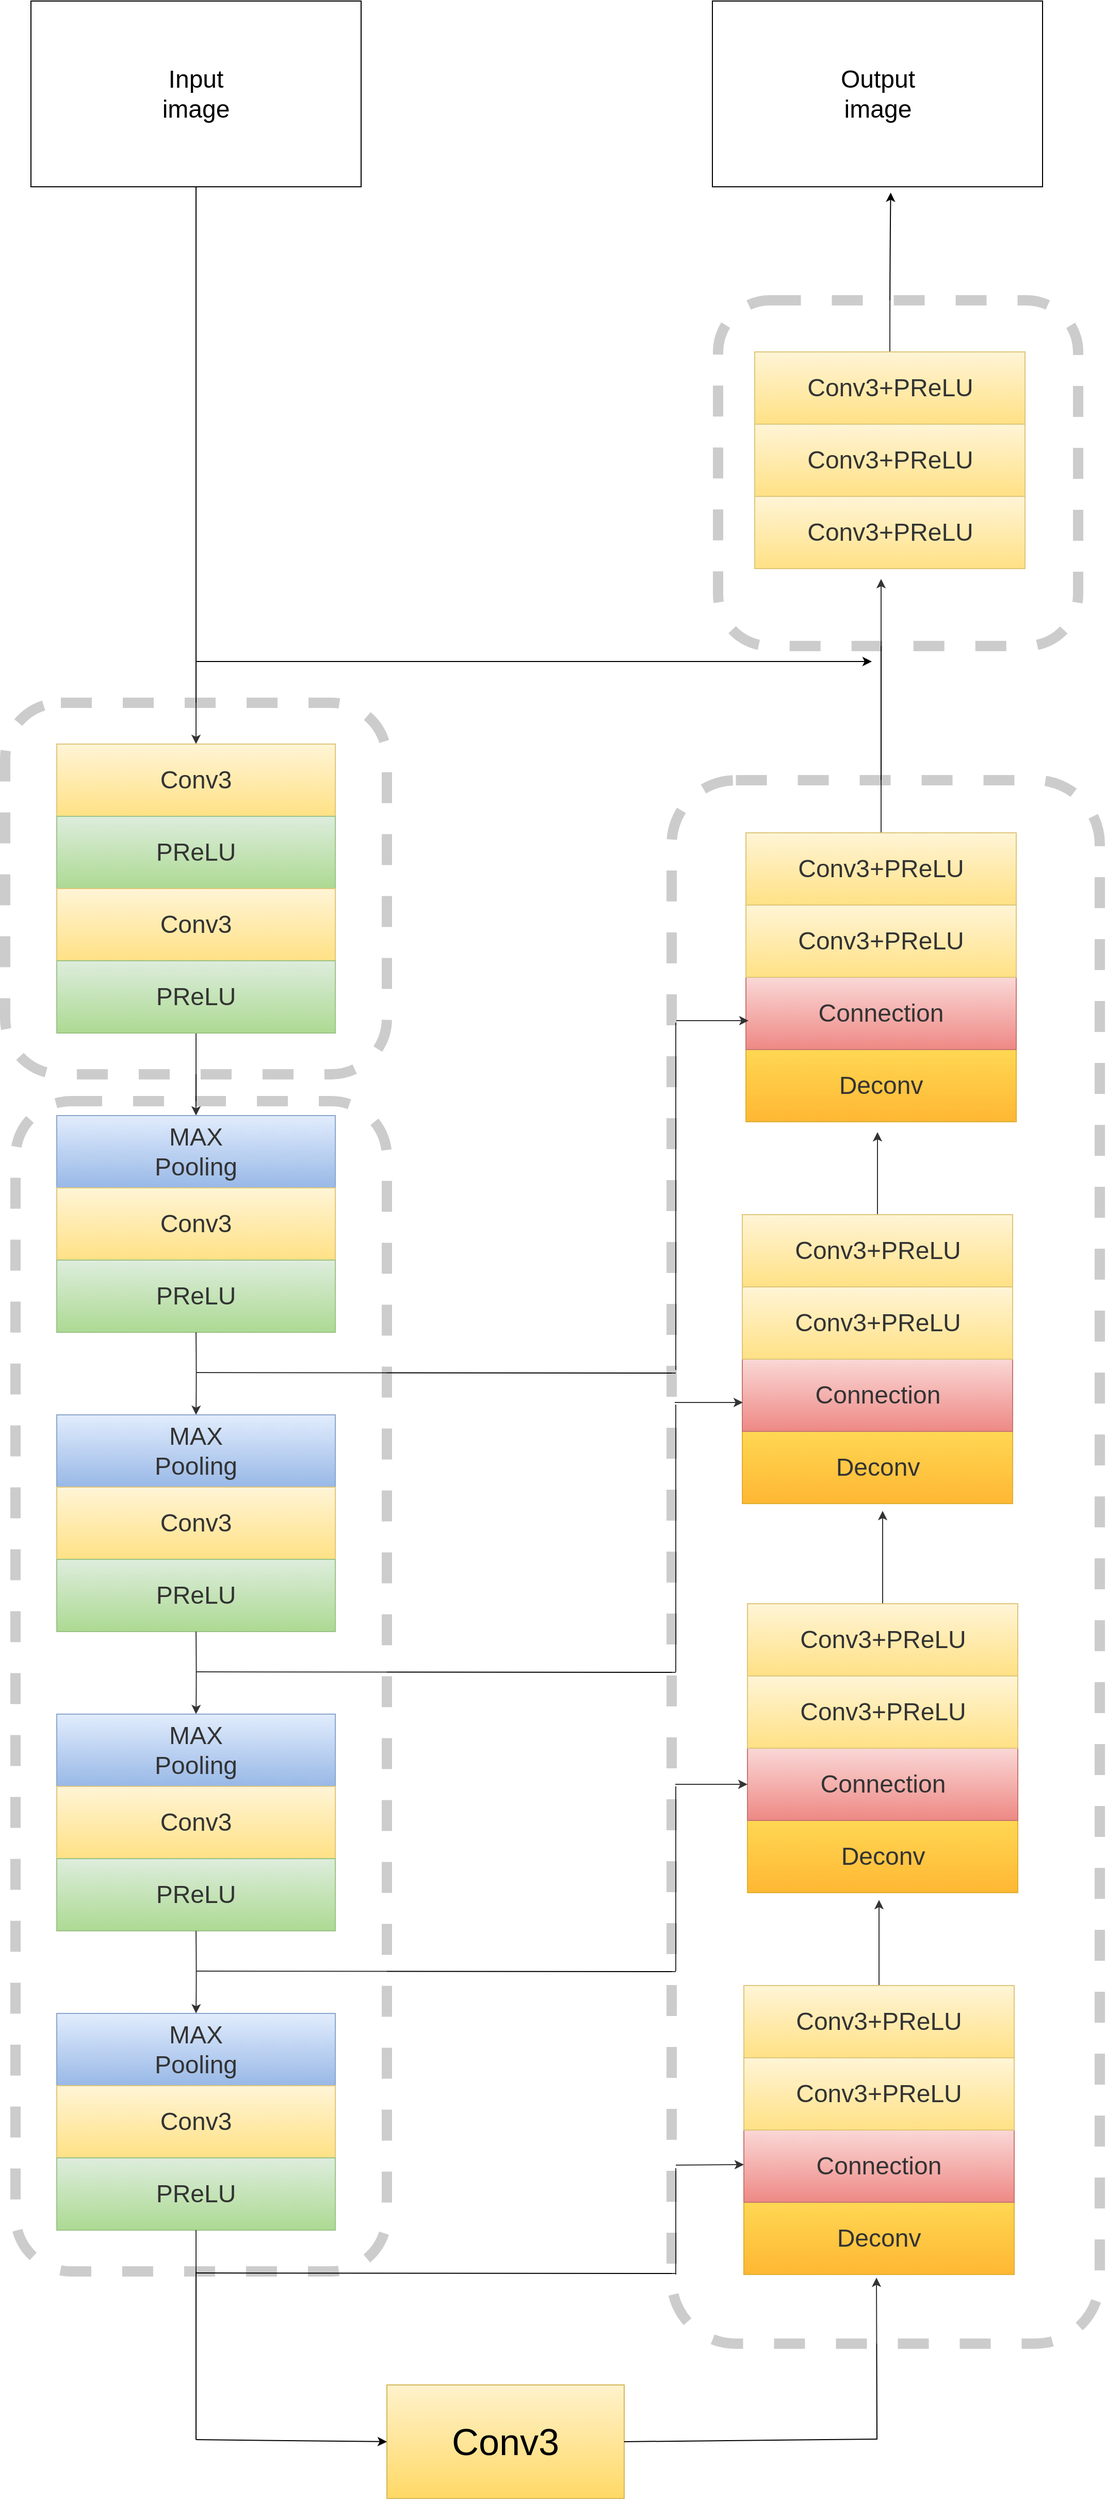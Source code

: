 <mxfile version="12.3.3" type="github" pages="1">
  <diagram id="7XM90E7gvL7kG59l3awE" name="Page-1">
    <mxGraphModel dx="6017" dy="2900" grid="1" gridSize="10" guides="1" tooltips="1" connect="1" arrows="1" fold="1" page="1" pageScale="1" pageWidth="827" pageHeight="1169" math="0" shadow="0">
      <root>
        <mxCell id="0"/>
        <mxCell id="1" parent="0"/>
        <mxCell id="hNplgGaHxWNk5ys2LDTW-217" value="" style="edgeStyle=orthogonalEdgeStyle;curved=1;rounded=0;orthogonalLoop=1;jettySize=auto;html=1;" edge="1" parent="1" source="CS9CvjdTIMPLSDDu2vC3-2">
          <mxGeometry relative="1" as="geometry">
            <mxPoint x="-105" y="800" as="targetPoint"/>
          </mxGeometry>
        </mxCell>
        <mxCell id="CS9CvjdTIMPLSDDu2vC3-2" value="&lt;font style=&quot;font-size: 24px&quot;&gt;Input&lt;br&gt;image&lt;/font&gt;" style="rounded=0;whiteSpace=wrap;html=1;" parent="1" vertex="1">
          <mxGeometry x="-265" y="80" width="320" height="180" as="geometry"/>
        </mxCell>
        <mxCell id="hNplgGaHxWNk5ys2LDTW-221" value="&lt;font style=&quot;font-size: 24px&quot;&gt;Conv3&lt;/font&gt;" style="rounded=0;whiteSpace=wrap;html=1;gradientColor=#ffd966;fillColor=#fff2cc;strokeColor=#d6b656;" vertex="1" parent="1">
          <mxGeometry x="-240" y="800" width="270" height="70" as="geometry"/>
        </mxCell>
        <mxCell id="hNplgGaHxWNk5ys2LDTW-222" value="&lt;font style=&quot;font-size: 24px&quot;&gt;PReLU&lt;/font&gt;" style="rounded=0;whiteSpace=wrap;html=1;gradientColor=#97d077;fillColor=#d5e8d4;strokeColor=#82b366;" vertex="1" parent="1">
          <mxGeometry x="-240" y="870" width="270" height="70" as="geometry"/>
        </mxCell>
        <mxCell id="hNplgGaHxWNk5ys2LDTW-223" value="&lt;font style=&quot;font-size: 24px&quot;&gt;Conv3&lt;/font&gt;" style="rounded=0;whiteSpace=wrap;html=1;gradientColor=#ffd966;fillColor=#fff2cc;strokeColor=#d6b656;" vertex="1" parent="1">
          <mxGeometry x="-240" y="940" width="270" height="70" as="geometry"/>
        </mxCell>
        <mxCell id="hNplgGaHxWNk5ys2LDTW-226" value="" style="edgeStyle=orthogonalEdgeStyle;curved=1;rounded=0;orthogonalLoop=1;jettySize=auto;html=1;" edge="1" parent="1" source="hNplgGaHxWNk5ys2LDTW-224" target="hNplgGaHxWNk5ys2LDTW-225">
          <mxGeometry relative="1" as="geometry"/>
        </mxCell>
        <mxCell id="hNplgGaHxWNk5ys2LDTW-224" value="&lt;font style=&quot;font-size: 24px&quot;&gt;PReLU&lt;/font&gt;" style="rounded=0;whiteSpace=wrap;html=1;gradientColor=#97d077;fillColor=#d5e8d4;strokeColor=#82b366;" vertex="1" parent="1">
          <mxGeometry x="-240" y="1010" width="270" height="70" as="geometry"/>
        </mxCell>
        <mxCell id="hNplgGaHxWNk5ys2LDTW-225" value="&lt;font style=&quot;font-size: 24px&quot;&gt;MAX&lt;br&gt;Pooling&lt;br&gt;&lt;/font&gt;" style="rounded=0;whiteSpace=wrap;html=1;gradientColor=#7ea6e0;fillColor=#dae8fc;strokeColor=#6c8ebf;" vertex="1" parent="1">
          <mxGeometry x="-240" y="1160" width="270" height="70" as="geometry"/>
        </mxCell>
        <mxCell id="hNplgGaHxWNk5ys2LDTW-227" value="&lt;font style=&quot;font-size: 24px&quot;&gt;Conv3&lt;/font&gt;" style="rounded=0;whiteSpace=wrap;html=1;gradientColor=#ffd966;fillColor=#fff2cc;strokeColor=#d6b656;" vertex="1" parent="1">
          <mxGeometry x="-240" y="1230" width="270" height="70" as="geometry"/>
        </mxCell>
        <mxCell id="hNplgGaHxWNk5ys2LDTW-228" value="&lt;font style=&quot;font-size: 24px&quot;&gt;PReLU&lt;/font&gt;" style="rounded=0;whiteSpace=wrap;html=1;gradientColor=#97d077;fillColor=#d5e8d4;strokeColor=#82b366;" vertex="1" parent="1">
          <mxGeometry x="-240" y="1300" width="270" height="70" as="geometry"/>
        </mxCell>
        <mxCell id="hNplgGaHxWNk5ys2LDTW-229" value="" style="edgeStyle=orthogonalEdgeStyle;curved=1;rounded=0;orthogonalLoop=1;jettySize=auto;html=1;" edge="1" target="hNplgGaHxWNk5ys2LDTW-230" parent="1">
          <mxGeometry relative="1" as="geometry">
            <mxPoint x="-105" y="1370" as="sourcePoint"/>
          </mxGeometry>
        </mxCell>
        <mxCell id="hNplgGaHxWNk5ys2LDTW-230" value="&lt;font style=&quot;font-size: 24px&quot;&gt;MAX&lt;br&gt;Pooling&lt;br&gt;&lt;/font&gt;" style="rounded=0;whiteSpace=wrap;html=1;gradientColor=#7ea6e0;fillColor=#dae8fc;strokeColor=#6c8ebf;" vertex="1" parent="1">
          <mxGeometry x="-240" y="1450" width="270" height="70" as="geometry"/>
        </mxCell>
        <mxCell id="hNplgGaHxWNk5ys2LDTW-231" value="&lt;font style=&quot;font-size: 24px&quot;&gt;Conv3&lt;/font&gt;" style="rounded=0;whiteSpace=wrap;html=1;gradientColor=#ffd966;fillColor=#fff2cc;strokeColor=#d6b656;" vertex="1" parent="1">
          <mxGeometry x="-240" y="1520" width="270" height="70" as="geometry"/>
        </mxCell>
        <mxCell id="hNplgGaHxWNk5ys2LDTW-232" value="&lt;font style=&quot;font-size: 24px&quot;&gt;PReLU&lt;/font&gt;" style="rounded=0;whiteSpace=wrap;html=1;gradientColor=#97d077;fillColor=#d5e8d4;strokeColor=#82b366;" vertex="1" parent="1">
          <mxGeometry x="-240" y="1590" width="270" height="70" as="geometry"/>
        </mxCell>
        <mxCell id="hNplgGaHxWNk5ys2LDTW-233" value="" style="edgeStyle=orthogonalEdgeStyle;curved=1;rounded=0;orthogonalLoop=1;jettySize=auto;html=1;" edge="1" target="hNplgGaHxWNk5ys2LDTW-234" parent="1">
          <mxGeometry relative="1" as="geometry">
            <mxPoint x="-105" y="1660" as="sourcePoint"/>
          </mxGeometry>
        </mxCell>
        <mxCell id="hNplgGaHxWNk5ys2LDTW-234" value="&lt;font style=&quot;font-size: 24px&quot;&gt;MAX&lt;br&gt;Pooling&lt;br&gt;&lt;/font&gt;" style="rounded=0;whiteSpace=wrap;html=1;gradientColor=#7ea6e0;fillColor=#dae8fc;strokeColor=#6c8ebf;" vertex="1" parent="1">
          <mxGeometry x="-240" y="1740" width="270" height="70" as="geometry"/>
        </mxCell>
        <mxCell id="hNplgGaHxWNk5ys2LDTW-235" value="&lt;font style=&quot;font-size: 24px&quot;&gt;Conv3&lt;/font&gt;" style="rounded=0;whiteSpace=wrap;html=1;gradientColor=#ffd966;fillColor=#fff2cc;strokeColor=#d6b656;" vertex="1" parent="1">
          <mxGeometry x="-240" y="1810" width="270" height="70" as="geometry"/>
        </mxCell>
        <mxCell id="hNplgGaHxWNk5ys2LDTW-236" value="&lt;font style=&quot;font-size: 24px&quot;&gt;PReLU&lt;/font&gt;" style="rounded=0;whiteSpace=wrap;html=1;gradientColor=#97d077;fillColor=#d5e8d4;strokeColor=#82b366;" vertex="1" parent="1">
          <mxGeometry x="-240" y="1880" width="270" height="70" as="geometry"/>
        </mxCell>
        <mxCell id="hNplgGaHxWNk5ys2LDTW-237" value="" style="edgeStyle=orthogonalEdgeStyle;curved=1;rounded=0;orthogonalLoop=1;jettySize=auto;html=1;" edge="1" target="hNplgGaHxWNk5ys2LDTW-238" parent="1">
          <mxGeometry relative="1" as="geometry">
            <mxPoint x="-105" y="1950" as="sourcePoint"/>
          </mxGeometry>
        </mxCell>
        <mxCell id="hNplgGaHxWNk5ys2LDTW-238" value="&lt;font style=&quot;font-size: 24px&quot;&gt;MAX&lt;br&gt;Pooling&lt;br&gt;&lt;/font&gt;" style="rounded=0;whiteSpace=wrap;html=1;gradientColor=#7ea6e0;fillColor=#dae8fc;strokeColor=#6c8ebf;" vertex="1" parent="1">
          <mxGeometry x="-240" y="2030" width="270" height="70" as="geometry"/>
        </mxCell>
        <mxCell id="hNplgGaHxWNk5ys2LDTW-239" value="&lt;font style=&quot;font-size: 24px&quot;&gt;Conv3&lt;/font&gt;" style="rounded=0;whiteSpace=wrap;html=1;gradientColor=#ffd966;fillColor=#fff2cc;strokeColor=#d6b656;" vertex="1" parent="1">
          <mxGeometry x="-240" y="2100" width="270" height="70" as="geometry"/>
        </mxCell>
        <mxCell id="hNplgGaHxWNk5ys2LDTW-240" value="&lt;font style=&quot;font-size: 24px&quot;&gt;PReLU&lt;/font&gt;" style="rounded=0;whiteSpace=wrap;html=1;gradientColor=#97d077;fillColor=#d5e8d4;strokeColor=#82b366;" vertex="1" parent="1">
          <mxGeometry x="-240" y="2170" width="270" height="70" as="geometry"/>
        </mxCell>
        <mxCell id="hNplgGaHxWNk5ys2LDTW-243" value="&lt;font style=&quot;font-size: 24px&quot;&gt;Deconv&lt;/font&gt;" style="rounded=0;whiteSpace=wrap;html=1;gradientColor=#ffa500;fillColor=#ffcd28;strokeColor=#d79b00;" vertex="1" parent="1">
          <mxGeometry x="426" y="2213" width="262" height="70" as="geometry"/>
        </mxCell>
        <mxCell id="hNplgGaHxWNk5ys2LDTW-245" value="&lt;font style=&quot;font-size: 24px&quot;&gt;Connection&lt;/font&gt;" style="rounded=0;whiteSpace=wrap;html=1;gradientColor=#ea6b66;fillColor=#f8cecc;strokeColor=#b85450;" vertex="1" parent="1">
          <mxGeometry x="426" y="2143" width="262" height="70" as="geometry"/>
        </mxCell>
        <mxCell id="hNplgGaHxWNk5ys2LDTW-598" style="edgeStyle=orthogonalEdgeStyle;curved=1;rounded=0;orthogonalLoop=1;jettySize=auto;html=1;" edge="1" parent="1" source="hNplgGaHxWNk5ys2LDTW-248">
          <mxGeometry relative="1" as="geometry">
            <mxPoint x="557" y="1920" as="targetPoint"/>
          </mxGeometry>
        </mxCell>
        <mxCell id="hNplgGaHxWNk5ys2LDTW-248" value="&lt;font style=&quot;font-size: 24px&quot;&gt;Conv3+PReLU&lt;/font&gt;" style="rounded=0;whiteSpace=wrap;html=1;gradientColor=#ffd966;fillColor=#fff2cc;strokeColor=#d6b656;" vertex="1" parent="1">
          <mxGeometry x="426" y="2003" width="262" height="70" as="geometry"/>
        </mxCell>
        <mxCell id="hNplgGaHxWNk5ys2LDTW-249" value="&lt;font style=&quot;font-size: 24px&quot;&gt;Conv3+PReLU&lt;/font&gt;" style="rounded=0;whiteSpace=wrap;html=1;gradientColor=#ffd966;fillColor=#fff2cc;strokeColor=#d6b656;" vertex="1" parent="1">
          <mxGeometry x="426" y="2073" width="262" height="70" as="geometry"/>
        </mxCell>
        <mxCell id="hNplgGaHxWNk5ys2LDTW-571" value="&lt;font style=&quot;font-size: 24px&quot;&gt;Deconv&lt;/font&gt;" style="rounded=0;whiteSpace=wrap;html=1;gradientColor=#ffa500;fillColor=#ffcd28;strokeColor=#d79b00;" vertex="1" parent="1">
          <mxGeometry x="429.5" y="1843" width="262" height="70" as="geometry"/>
        </mxCell>
        <mxCell id="hNplgGaHxWNk5ys2LDTW-572" value="&lt;font style=&quot;font-size: 24px&quot;&gt;Connection&lt;/font&gt;" style="rounded=0;whiteSpace=wrap;html=1;gradientColor=#ea6b66;fillColor=#f8cecc;strokeColor=#b85450;" vertex="1" parent="1">
          <mxGeometry x="429.5" y="1773" width="262" height="70" as="geometry"/>
        </mxCell>
        <mxCell id="hNplgGaHxWNk5ys2LDTW-587" style="edgeStyle=orthogonalEdgeStyle;curved=1;rounded=0;orthogonalLoop=1;jettySize=auto;html=1;" edge="1" parent="1" source="hNplgGaHxWNk5ys2LDTW-573">
          <mxGeometry relative="1" as="geometry">
            <mxPoint x="560.5" y="1543.0" as="targetPoint"/>
          </mxGeometry>
        </mxCell>
        <mxCell id="hNplgGaHxWNk5ys2LDTW-573" value="&lt;font style=&quot;font-size: 24px&quot;&gt;Conv3+PReLU&lt;/font&gt;" style="rounded=0;whiteSpace=wrap;html=1;gradientColor=#ffd966;fillColor=#fff2cc;strokeColor=#d6b656;" vertex="1" parent="1">
          <mxGeometry x="429.5" y="1633" width="262" height="70" as="geometry"/>
        </mxCell>
        <mxCell id="hNplgGaHxWNk5ys2LDTW-574" value="&lt;font style=&quot;font-size: 24px&quot;&gt;Conv3+PReLU&lt;/font&gt;" style="rounded=0;whiteSpace=wrap;html=1;gradientColor=#ffd966;fillColor=#fff2cc;strokeColor=#d6b656;" vertex="1" parent="1">
          <mxGeometry x="429.5" y="1703" width="262" height="70" as="geometry"/>
        </mxCell>
        <mxCell id="hNplgGaHxWNk5ys2LDTW-578" value="&lt;font style=&quot;font-size: 24px&quot;&gt;Deconv&lt;/font&gt;" style="rounded=0;whiteSpace=wrap;html=1;gradientColor=#ffa500;fillColor=#ffcd28;strokeColor=#d79b00;" vertex="1" parent="1">
          <mxGeometry x="424.5" y="1466" width="262" height="70" as="geometry"/>
        </mxCell>
        <mxCell id="hNplgGaHxWNk5ys2LDTW-579" value="&lt;font style=&quot;font-size: 24px&quot;&gt;Connection&lt;/font&gt;" style="rounded=0;whiteSpace=wrap;html=1;gradientColor=#ea6b66;fillColor=#f8cecc;strokeColor=#b85450;" vertex="1" parent="1">
          <mxGeometry x="424.5" y="1396" width="262" height="70" as="geometry"/>
        </mxCell>
        <mxCell id="hNplgGaHxWNk5ys2LDTW-580" style="edgeStyle=orthogonalEdgeStyle;curved=1;rounded=0;orthogonalLoop=1;jettySize=auto;html=1;" edge="1" source="hNplgGaHxWNk5ys2LDTW-581" parent="1">
          <mxGeometry relative="1" as="geometry">
            <mxPoint x="555.5" y="1176" as="targetPoint"/>
          </mxGeometry>
        </mxCell>
        <mxCell id="hNplgGaHxWNk5ys2LDTW-581" value="&lt;font style=&quot;font-size: 24px&quot;&gt;Conv3+PReLU&lt;/font&gt;" style="rounded=0;whiteSpace=wrap;html=1;gradientColor=#ffd966;fillColor=#fff2cc;strokeColor=#d6b656;" vertex="1" parent="1">
          <mxGeometry x="424.5" y="1256" width="262" height="70" as="geometry"/>
        </mxCell>
        <mxCell id="hNplgGaHxWNk5ys2LDTW-582" value="&lt;font style=&quot;font-size: 24px&quot;&gt;Conv3+PReLU&lt;/font&gt;" style="rounded=0;whiteSpace=wrap;html=1;gradientColor=#ffd966;fillColor=#fff2cc;strokeColor=#d6b656;" vertex="1" parent="1">
          <mxGeometry x="424.5" y="1326" width="262" height="70" as="geometry"/>
        </mxCell>
        <mxCell id="hNplgGaHxWNk5ys2LDTW-583" value="&lt;font style=&quot;font-size: 24px&quot;&gt;Deconv&lt;/font&gt;" style="rounded=0;whiteSpace=wrap;html=1;gradientColor=#ffa500;fillColor=#ffcd28;strokeColor=#d79b00;" vertex="1" parent="1">
          <mxGeometry x="428" y="1096" width="262" height="70" as="geometry"/>
        </mxCell>
        <mxCell id="hNplgGaHxWNk5ys2LDTW-584" value="&lt;font style=&quot;font-size: 24px&quot;&gt;Connection&lt;/font&gt;" style="rounded=0;whiteSpace=wrap;html=1;gradientColor=#ea6b66;fillColor=#f8cecc;strokeColor=#b85450;" vertex="1" parent="1">
          <mxGeometry x="428" y="1026" width="262" height="70" as="geometry"/>
        </mxCell>
        <mxCell id="hNplgGaHxWNk5ys2LDTW-615" style="edgeStyle=orthogonalEdgeStyle;curved=1;rounded=0;orthogonalLoop=1;jettySize=auto;html=1;" edge="1" parent="1" source="hNplgGaHxWNk5ys2LDTW-585">
          <mxGeometry relative="1" as="geometry">
            <mxPoint x="559" y="640.0" as="targetPoint"/>
          </mxGeometry>
        </mxCell>
        <mxCell id="hNplgGaHxWNk5ys2LDTW-585" value="&lt;font style=&quot;font-size: 24px&quot;&gt;Conv3+PReLU&lt;/font&gt;" style="rounded=0;whiteSpace=wrap;html=1;gradientColor=#ffd966;fillColor=#fff2cc;strokeColor=#d6b656;" vertex="1" parent="1">
          <mxGeometry x="428" y="886" width="262" height="70" as="geometry"/>
        </mxCell>
        <mxCell id="hNplgGaHxWNk5ys2LDTW-586" value="&lt;font style=&quot;font-size: 24px&quot;&gt;Conv3+PReLU&lt;/font&gt;" style="rounded=0;whiteSpace=wrap;html=1;gradientColor=#ffd966;fillColor=#fff2cc;strokeColor=#d6b656;" vertex="1" parent="1">
          <mxGeometry x="428" y="956" width="262" height="70" as="geometry"/>
        </mxCell>
        <mxCell id="hNplgGaHxWNk5ys2LDTW-589" value="&lt;font style=&quot;font-size: 24px&quot;&gt;Conv3+PReLU&lt;/font&gt;" style="rounded=0;whiteSpace=wrap;html=1;gradientColor=#ffd966;fillColor=#fff2cc;strokeColor=#d6b656;" vertex="1" parent="1">
          <mxGeometry x="436.5" y="490" width="262" height="70" as="geometry"/>
        </mxCell>
        <mxCell id="hNplgGaHxWNk5ys2LDTW-590" value="&lt;font style=&quot;font-size: 24px&quot;&gt;Conv3+PReLU&lt;/font&gt;" style="rounded=0;whiteSpace=wrap;html=1;gradientColor=#ffd966;fillColor=#fff2cc;strokeColor=#d6b656;" vertex="1" parent="1">
          <mxGeometry x="436.5" y="560" width="262" height="70" as="geometry"/>
        </mxCell>
        <mxCell id="hNplgGaHxWNk5ys2LDTW-618" style="edgeStyle=orthogonalEdgeStyle;curved=1;rounded=0;orthogonalLoop=1;jettySize=auto;html=1;entryX=0.54;entryY=1.031;entryDx=0;entryDy=0;entryPerimeter=0;" edge="1" parent="1" source="hNplgGaHxWNk5ys2LDTW-591" target="hNplgGaHxWNk5ys2LDTW-614">
          <mxGeometry relative="1" as="geometry"/>
        </mxCell>
        <mxCell id="hNplgGaHxWNk5ys2LDTW-591" value="&lt;font style=&quot;font-size: 24px&quot;&gt;Conv3+PReLU&lt;/font&gt;" style="rounded=0;whiteSpace=wrap;html=1;gradientColor=#ffd966;fillColor=#fff2cc;strokeColor=#d6b656;" vertex="1" parent="1">
          <mxGeometry x="436.5" y="420" width="262" height="70" as="geometry"/>
        </mxCell>
        <mxCell id="hNplgGaHxWNk5ys2LDTW-593" value="&lt;font style=&quot;font-size: 36px&quot;&gt;Conv3&lt;/font&gt;" style="rounded=0;whiteSpace=wrap;html=1;gradientColor=#ffd966;fillColor=#fff2cc;strokeColor=#d6b656;" vertex="1" parent="1">
          <mxGeometry x="80" y="2390" width="230" height="110" as="geometry"/>
        </mxCell>
        <mxCell id="hNplgGaHxWNk5ys2LDTW-594" value="" style="endArrow=none;html=1;" edge="1" parent="1">
          <mxGeometry width="50" height="50" relative="1" as="geometry">
            <mxPoint x="-105" y="2443" as="sourcePoint"/>
            <mxPoint x="-105" y="2240" as="targetPoint"/>
          </mxGeometry>
        </mxCell>
        <mxCell id="hNplgGaHxWNk5ys2LDTW-595" value="" style="endArrow=classic;html=1;entryX=0;entryY=0.5;entryDx=0;entryDy=0;" edge="1" parent="1" target="hNplgGaHxWNk5ys2LDTW-593">
          <mxGeometry width="50" height="50" relative="1" as="geometry">
            <mxPoint x="-105" y="2443" as="sourcePoint"/>
            <mxPoint x="35" y="2443" as="targetPoint"/>
          </mxGeometry>
        </mxCell>
        <mxCell id="hNplgGaHxWNk5ys2LDTW-596" value="" style="endArrow=none;html=1;exitX=1;exitY=0.5;exitDx=0;exitDy=0;" edge="1" parent="1" source="hNplgGaHxWNk5ys2LDTW-593">
          <mxGeometry width="50" height="50" relative="1" as="geometry">
            <mxPoint x="272" y="2443.5" as="sourcePoint"/>
            <mxPoint x="555" y="2442.5" as="targetPoint"/>
          </mxGeometry>
        </mxCell>
        <mxCell id="hNplgGaHxWNk5ys2LDTW-597" value="" style="endArrow=classic;html=1;" edge="1" parent="1">
          <mxGeometry width="50" height="50" relative="1" as="geometry">
            <mxPoint x="555" y="2443" as="sourcePoint"/>
            <mxPoint x="554.5" y="2286" as="targetPoint"/>
          </mxGeometry>
        </mxCell>
        <mxCell id="hNplgGaHxWNk5ys2LDTW-599" value="" style="endArrow=none;html=1;" edge="1" parent="1">
          <mxGeometry width="50" height="50" relative="1" as="geometry">
            <mxPoint x="-105" y="2281.5" as="sourcePoint"/>
            <mxPoint x="360" y="2282" as="targetPoint"/>
          </mxGeometry>
        </mxCell>
        <mxCell id="hNplgGaHxWNk5ys2LDTW-601" value="" style="endArrow=none;html=1;" edge="1" parent="1">
          <mxGeometry width="50" height="50" relative="1" as="geometry">
            <mxPoint x="360" y="2283" as="sourcePoint"/>
            <mxPoint x="360" y="2180" as="targetPoint"/>
          </mxGeometry>
        </mxCell>
        <mxCell id="hNplgGaHxWNk5ys2LDTW-602" value="" style="endArrow=classic;html=1;" edge="1" parent="1">
          <mxGeometry width="50" height="50" relative="1" as="geometry">
            <mxPoint x="360" y="2177" as="sourcePoint"/>
            <mxPoint x="426" y="2176.5" as="targetPoint"/>
          </mxGeometry>
        </mxCell>
        <mxCell id="hNplgGaHxWNk5ys2LDTW-603" value="" style="endArrow=none;html=1;" edge="1" parent="1">
          <mxGeometry width="50" height="50" relative="1" as="geometry">
            <mxPoint x="-105" y="1989" as="sourcePoint"/>
            <mxPoint x="360" y="1989.5" as="targetPoint"/>
          </mxGeometry>
        </mxCell>
        <mxCell id="hNplgGaHxWNk5ys2LDTW-604" value="" style="endArrow=none;html=1;" edge="1" parent="1">
          <mxGeometry width="50" height="50" relative="1" as="geometry">
            <mxPoint x="360" y="1989" as="sourcePoint"/>
            <mxPoint x="360" y="1810" as="targetPoint"/>
          </mxGeometry>
        </mxCell>
        <mxCell id="hNplgGaHxWNk5ys2LDTW-605" value="" style="endArrow=classic;html=1;" edge="1" parent="1">
          <mxGeometry width="50" height="50" relative="1" as="geometry">
            <mxPoint x="359.5" y="1808" as="sourcePoint"/>
            <mxPoint x="429.5" y="1808" as="targetPoint"/>
          </mxGeometry>
        </mxCell>
        <mxCell id="hNplgGaHxWNk5ys2LDTW-606" value="" style="endArrow=none;html=1;" edge="1" parent="1">
          <mxGeometry width="50" height="50" relative="1" as="geometry">
            <mxPoint x="-105" y="1699" as="sourcePoint"/>
            <mxPoint x="360" y="1699.5" as="targetPoint"/>
          </mxGeometry>
        </mxCell>
        <mxCell id="hNplgGaHxWNk5ys2LDTW-607" value="" style="endArrow=none;html=1;" edge="1" parent="1">
          <mxGeometry width="50" height="50" relative="1" as="geometry">
            <mxPoint x="360" y="1699" as="sourcePoint"/>
            <mxPoint x="360" y="1440" as="targetPoint"/>
          </mxGeometry>
        </mxCell>
        <mxCell id="hNplgGaHxWNk5ys2LDTW-608" value="" style="endArrow=classic;html=1;" edge="1" parent="1">
          <mxGeometry width="50" height="50" relative="1" as="geometry">
            <mxPoint x="359" y="1438" as="sourcePoint"/>
            <mxPoint x="425" y="1438" as="targetPoint"/>
          </mxGeometry>
        </mxCell>
        <mxCell id="hNplgGaHxWNk5ys2LDTW-609" value="" style="endArrow=none;html=1;" edge="1" parent="1">
          <mxGeometry width="50" height="50" relative="1" as="geometry">
            <mxPoint x="-105" y="1409" as="sourcePoint"/>
            <mxPoint x="360" y="1409.5" as="targetPoint"/>
          </mxGeometry>
        </mxCell>
        <mxCell id="hNplgGaHxWNk5ys2LDTW-610" value="" style="endArrow=none;html=1;" edge="1" parent="1">
          <mxGeometry width="50" height="50" relative="1" as="geometry">
            <mxPoint x="360.0" y="1406.5" as="sourcePoint"/>
            <mxPoint x="360" y="1070" as="targetPoint"/>
          </mxGeometry>
        </mxCell>
        <mxCell id="hNplgGaHxWNk5ys2LDTW-613" value="" style="endArrow=classic;html=1;" edge="1" parent="1">
          <mxGeometry width="50" height="50" relative="1" as="geometry">
            <mxPoint x="360.5" y="1068" as="sourcePoint"/>
            <mxPoint x="430.5" y="1068" as="targetPoint"/>
          </mxGeometry>
        </mxCell>
        <mxCell id="hNplgGaHxWNk5ys2LDTW-614" value="&lt;font style=&quot;font-size: 24px&quot;&gt;Output&lt;br&gt;image&lt;/font&gt;" style="rounded=0;whiteSpace=wrap;html=1;" vertex="1" parent="1">
          <mxGeometry x="395.5" y="80" width="320" height="180" as="geometry"/>
        </mxCell>
        <mxCell id="hNplgGaHxWNk5ys2LDTW-616" value="" style="endArrow=classic;html=1;" edge="1" parent="1">
          <mxGeometry width="50" height="50" relative="1" as="geometry">
            <mxPoint x="-105" y="720" as="sourcePoint"/>
            <mxPoint x="550" y="720" as="targetPoint"/>
          </mxGeometry>
        </mxCell>
        <mxCell id="hNplgGaHxWNk5ys2LDTW-619" value="" style="rounded=1;whiteSpace=wrap;html=1;dashed=1;opacity=20;strokeWidth=10;" vertex="1" parent="1">
          <mxGeometry x="-290" y="760" width="370" height="360" as="geometry"/>
        </mxCell>
        <mxCell id="hNplgGaHxWNk5ys2LDTW-620" value="" style="rounded=1;whiteSpace=wrap;html=1;dashed=1;opacity=20;strokeWidth=10;" vertex="1" parent="1">
          <mxGeometry x="-280" y="1146" width="360" height="1134" as="geometry"/>
        </mxCell>
        <mxCell id="hNplgGaHxWNk5ys2LDTW-621" value="" style="rounded=1;whiteSpace=wrap;html=1;dashed=1;opacity=20;strokeWidth=10;" vertex="1" parent="1">
          <mxGeometry x="356" y="835" width="415" height="1515" as="geometry"/>
        </mxCell>
        <mxCell id="hNplgGaHxWNk5ys2LDTW-623" value="" style="rounded=1;whiteSpace=wrap;html=1;dashed=1;opacity=20;strokeWidth=10;" vertex="1" parent="1">
          <mxGeometry x="401" y="370" width="349" height="335" as="geometry"/>
        </mxCell>
      </root>
    </mxGraphModel>
  </diagram>
</mxfile>
